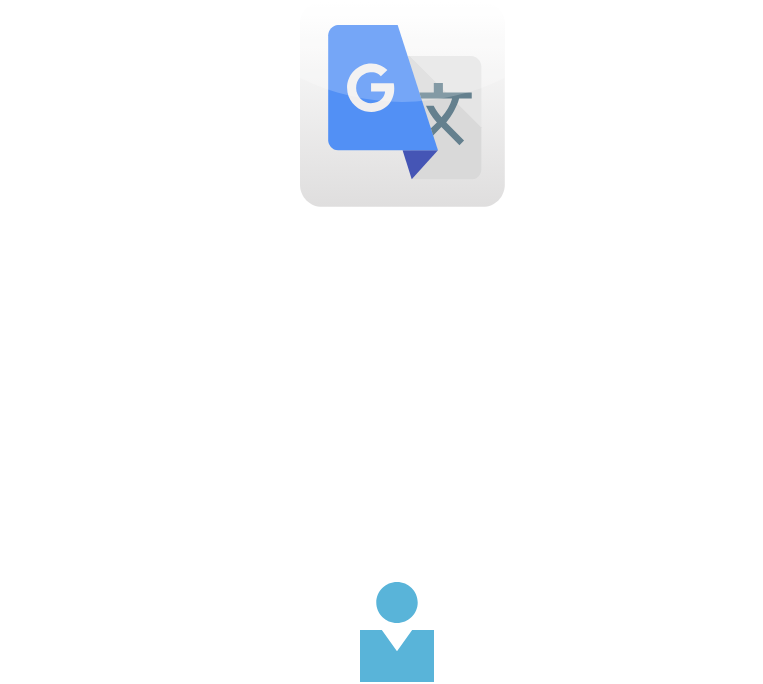 <mxfile version="17.1.2" type="embed">
    <diagram id="HMvR1XA6kqxed0pQGpS2" name="ページ1">
        <mxGraphModel dx="1038" dy="324" grid="1" gridSize="10" guides="1" tooltips="1" connect="1" arrows="1" fold="1" page="1" pageScale="1" pageWidth="827" pageHeight="1169" math="0" shadow="0">
            <root>
                <mxCell id="0"/>
                <mxCell id="1" parent="0"/>
                <mxCell id="2" value="" style="dashed=0;outlineConnect=0;html=1;align=center;labelPosition=center;verticalLabelPosition=bottom;verticalAlign=top;shape=mxgraph.webicons.translate;gradientColor=#DFDEDE" parent="1" vertex="1">
                    <mxGeometry x="120" y="120" width="102.4" height="102.4" as="geometry"/>
                </mxCell>
                <mxCell id="3" value="" style="shape=image;html=1;verticalAlign=top;verticalLabelPosition=bottom;labelBackgroundColor=#ffffff;imageAspect=0;aspect=fixed;image=https://cdn4.iconfinder.com/data/icons/bold-purple-free-samples/32/Arrows_Refresh_Replace_Round_Circle-128.png" parent="1" vertex="1">
                    <mxGeometry x="107.2" y="250" width="128" height="128" as="geometry"/>
                </mxCell>
                <mxCell id="4" value="" style="shape=image;html=1;verticalAlign=top;verticalLabelPosition=bottom;labelBackgroundColor=#ffffff;imageAspect=0;aspect=fixed;image=https://cdn1.iconfinder.com/data/icons/unicons-line-vol-3/24/english-to-chinese-128.png" parent="1" vertex="1">
                    <mxGeometry x="222.4" y="210" width="128" height="128" as="geometry"/>
                </mxCell>
                <mxCell id="5" value="" style="shape=image;html=1;verticalAlign=top;verticalLabelPosition=bottom;labelBackgroundColor=#ffffff;imageAspect=0;aspect=fixed;image=https://cdn1.iconfinder.com/data/icons/unicons-line-vol-4/24/letter-japanese-a-128.png" parent="1" vertex="1">
                    <mxGeometry x="-30.0" y="200" width="128" height="128" as="geometry"/>
                </mxCell>
                <mxCell id="6" value="" style="sketch=0;aspect=fixed;html=1;points=[];align=center;image;fontSize=12;image=img/lib/mscae/Person.svg;" parent="1" vertex="1">
                    <mxGeometry x="150" y="410" width="37" height="50" as="geometry"/>
                </mxCell>
            </root>
        </mxGraphModel>
    </diagram>
</mxfile>